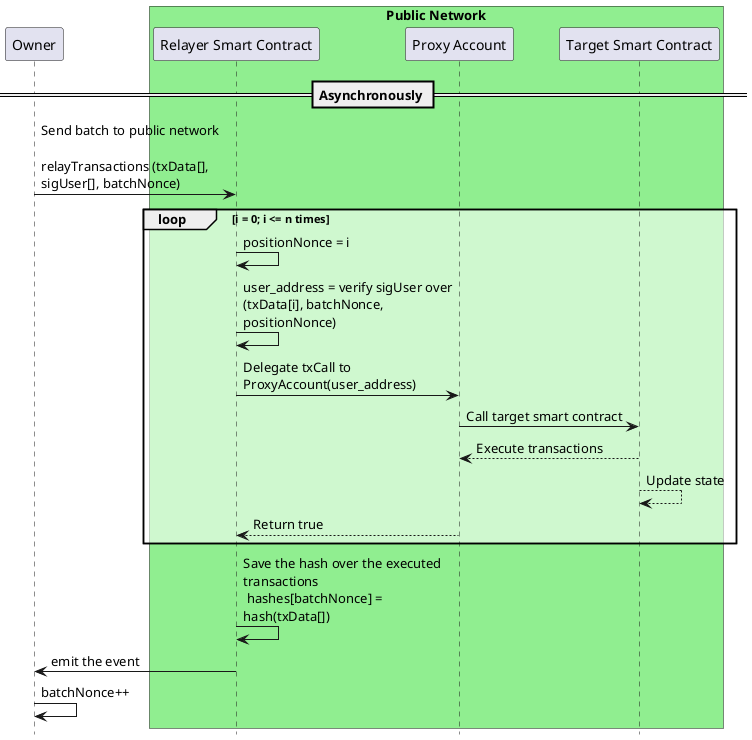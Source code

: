 @startuml async
skinparam maxMessageSize 220
skinparam SequenceGroupBodyBackgroundColor #FFFFFF90
hide footbox

participant Owner

' box "Local Network" #LightGray
' participant "Target Smart Contract" as LocalBlockchain
' end box


box "Public Network" #LightGreen
participant "Relayer Smart Contract" as PublicRelayer
participant "Proxy Account" as PublicProxy
participant "Target Smart Contract" as PublicTarget
end box


== Asynchronously ==
box Asynchronously

Owner -> PublicRelayer : Send batch to public network \n\nrelayTransactions (txData[], sigUser[], batchNonce)

loop i = 0; i <= n times
  PublicRelayer -> PublicRelayer: positionNonce = i
  PublicRelayer -> PublicRelayer: user_address = verify sigUser over (txData[i], batchNonce, positionNonce)
  PublicRelayer -> PublicProxy : Delegate txCall to ProxyAccount(user_address)
  PublicProxy -> PublicTarget : Call target smart contract
  PublicTarget --> PublicProxy : Execute transactions
  PublicTarget --> PublicTarget : Update state
  PublicProxy --> PublicRelayer : Return true
end

PublicRelayer -> PublicRelayer: Save the hash over the executed transactions \n hashes[batchNonce] = hash(txData[])
PublicRelayer -> Owner: emit the event
Owner -> Owner : batchNonce++
end box

@enduml